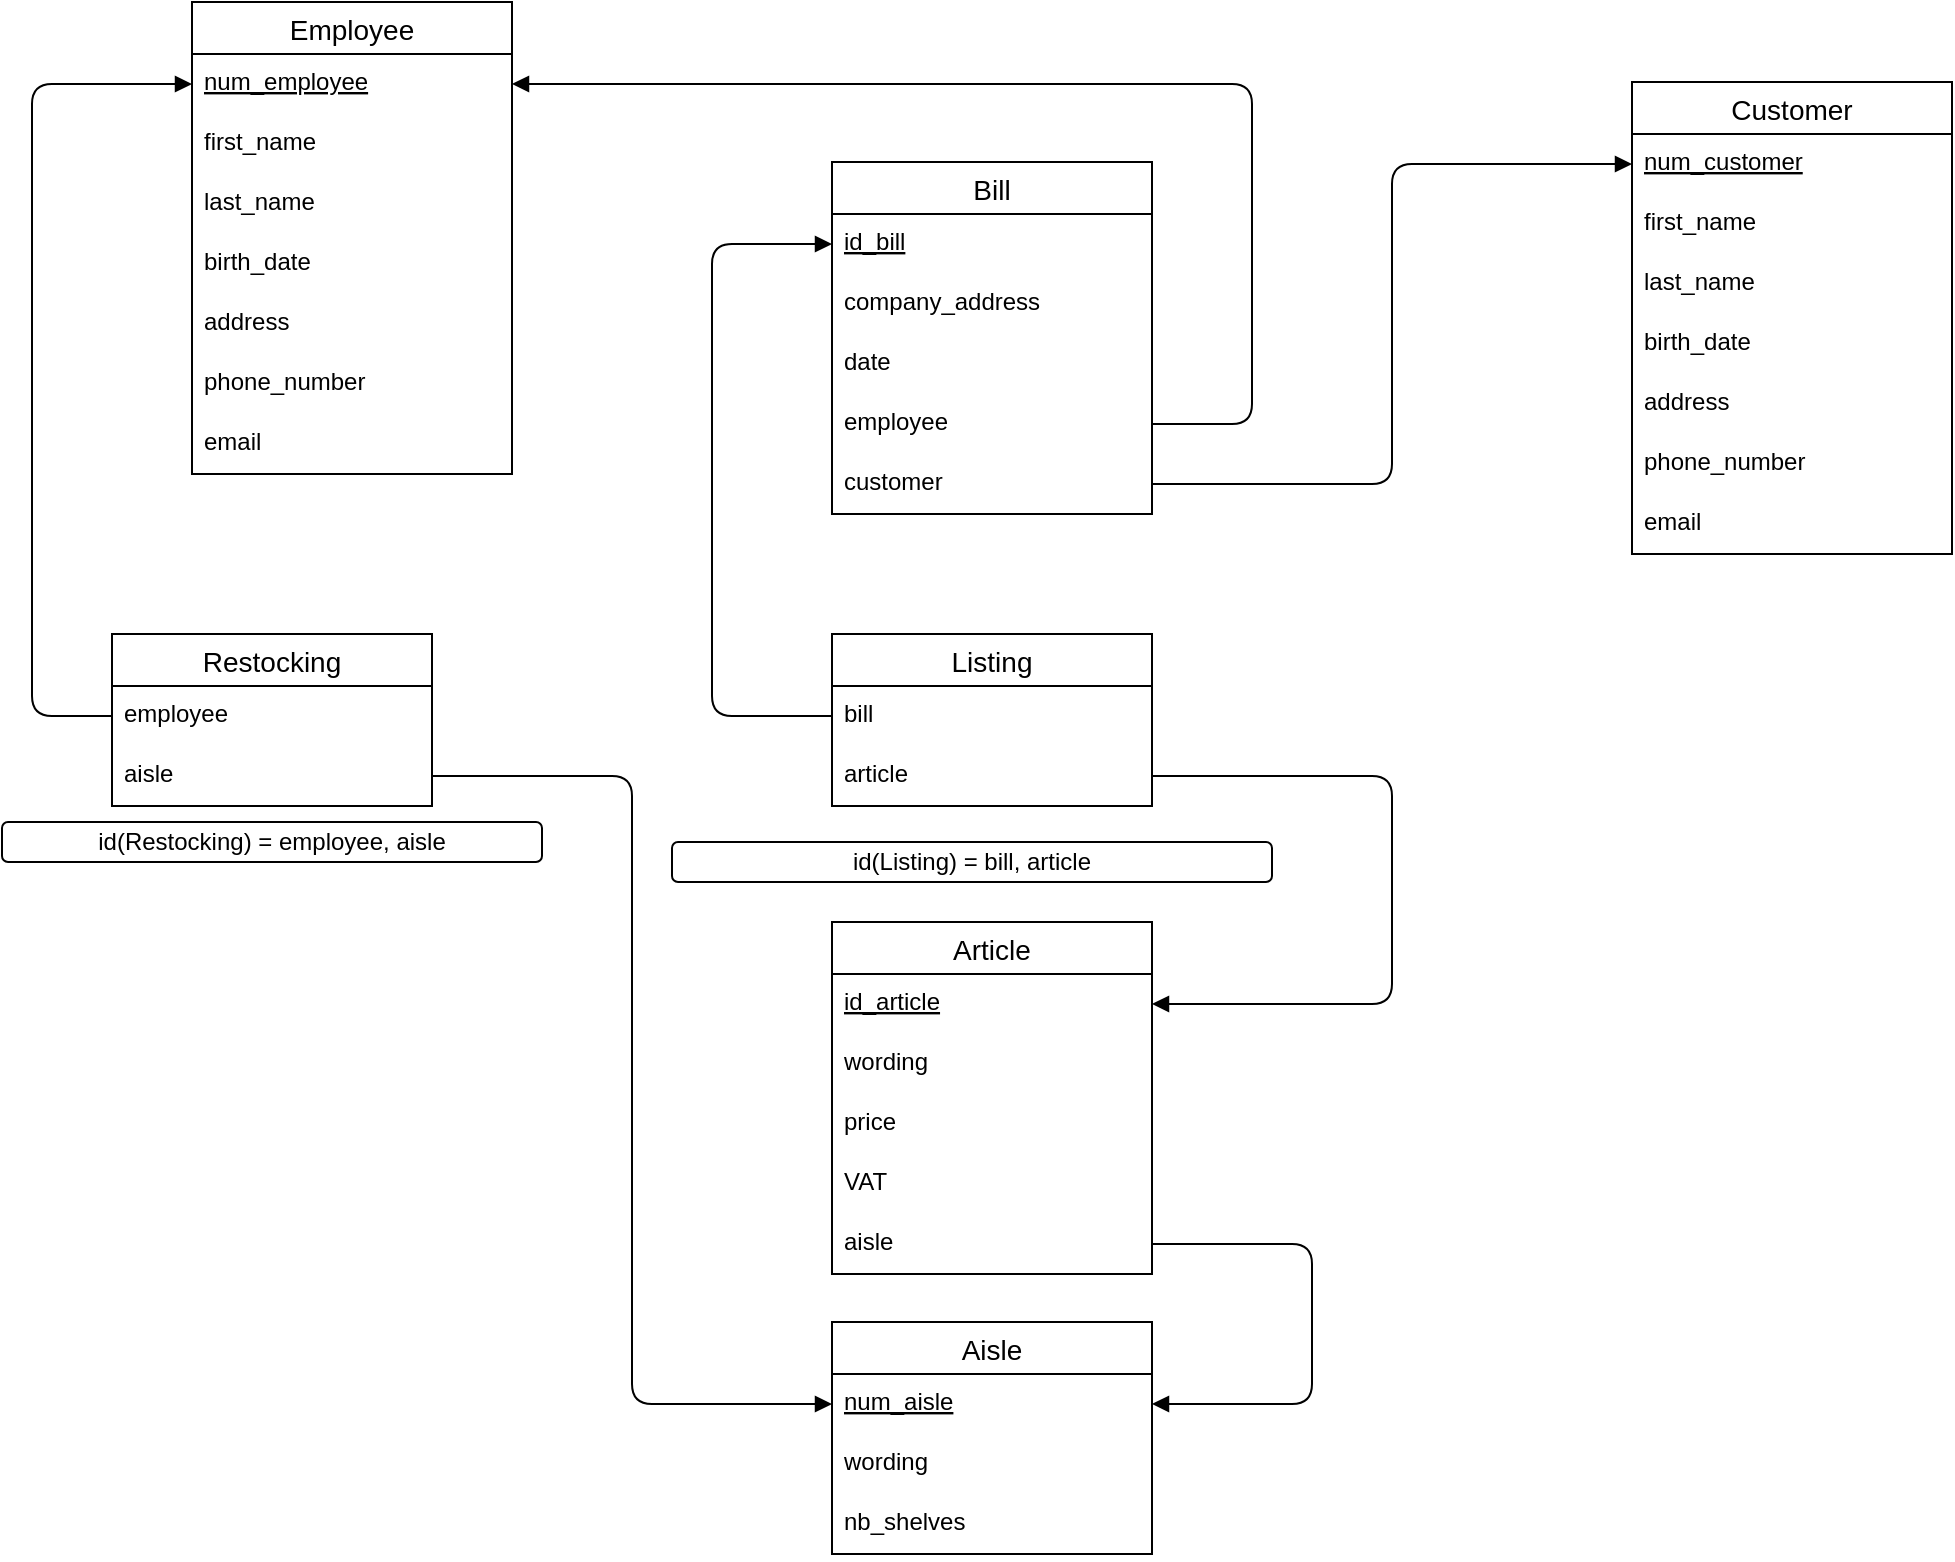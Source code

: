 <mxfile version="14.5.0" type="onedrive"><diagram id="h-Gc1Y95nlq9pnUrUWBL" name="Page-1"><mxGraphModel dx="1673" dy="935" grid="0" gridSize="10" guides="1" tooltips="1" connect="1" arrows="1" fold="1" page="1" pageScale="1" pageWidth="1169" pageHeight="827" math="0" shadow="0"><root><mxCell id="0"/><mxCell id="1" parent="0"/><mxCell id="chIHJ7w8IEO_c90_djD2-1" value="Employee" style="swimlane;fontStyle=0;childLayout=stackLayout;horizontal=1;startSize=26;horizontalStack=0;resizeParent=1;resizeParentMax=0;resizeLast=0;collapsible=1;marginBottom=0;align=center;fontSize=14;" vertex="1" parent="1"><mxGeometry x="175" y="40" width="160" height="236" as="geometry"/></mxCell><mxCell id="chIHJ7w8IEO_c90_djD2-2" value="num_employee" style="text;strokeColor=none;fillColor=none;spacingLeft=4;spacingRight=4;overflow=hidden;rotatable=0;points=[[0,0.5],[1,0.5]];portConstraint=eastwest;fontSize=12;fontStyle=4" vertex="1" parent="chIHJ7w8IEO_c90_djD2-1"><mxGeometry y="26" width="160" height="30" as="geometry"/></mxCell><mxCell id="chIHJ7w8IEO_c90_djD2-3" value="first_name" style="text;strokeColor=none;fillColor=none;spacingLeft=4;spacingRight=4;overflow=hidden;rotatable=0;points=[[0,0.5],[1,0.5]];portConstraint=eastwest;fontSize=12;" vertex="1" parent="chIHJ7w8IEO_c90_djD2-1"><mxGeometry y="56" width="160" height="30" as="geometry"/></mxCell><mxCell id="chIHJ7w8IEO_c90_djD2-4" value="last_name" style="text;strokeColor=none;fillColor=none;spacingLeft=4;spacingRight=4;overflow=hidden;rotatable=0;points=[[0,0.5],[1,0.5]];portConstraint=eastwest;fontSize=12;" vertex="1" parent="chIHJ7w8IEO_c90_djD2-1"><mxGeometry y="86" width="160" height="30" as="geometry"/></mxCell><mxCell id="chIHJ7w8IEO_c90_djD2-5" value="birth_date" style="text;strokeColor=none;fillColor=none;spacingLeft=4;spacingRight=4;overflow=hidden;rotatable=0;points=[[0,0.5],[1,0.5]];portConstraint=eastwest;fontSize=12;" vertex="1" parent="chIHJ7w8IEO_c90_djD2-1"><mxGeometry y="116" width="160" height="30" as="geometry"/></mxCell><mxCell id="chIHJ7w8IEO_c90_djD2-6" value="address" style="text;strokeColor=none;fillColor=none;spacingLeft=4;spacingRight=4;overflow=hidden;rotatable=0;points=[[0,0.5],[1,0.5]];portConstraint=eastwest;fontSize=12;" vertex="1" parent="chIHJ7w8IEO_c90_djD2-1"><mxGeometry y="146" width="160" height="30" as="geometry"/></mxCell><mxCell id="chIHJ7w8IEO_c90_djD2-7" value="phone_number" style="text;strokeColor=none;fillColor=none;spacingLeft=4;spacingRight=4;overflow=hidden;rotatable=0;points=[[0,0.5],[1,0.5]];portConstraint=eastwest;fontSize=12;" vertex="1" parent="chIHJ7w8IEO_c90_djD2-1"><mxGeometry y="176" width="160" height="30" as="geometry"/></mxCell><mxCell id="chIHJ7w8IEO_c90_djD2-8" value="email" style="text;strokeColor=none;fillColor=none;spacingLeft=4;spacingRight=4;overflow=hidden;rotatable=0;points=[[0,0.5],[1,0.5]];portConstraint=eastwest;fontSize=12;" vertex="1" parent="chIHJ7w8IEO_c90_djD2-1"><mxGeometry y="206" width="160" height="30" as="geometry"/></mxCell><mxCell id="chIHJ7w8IEO_c90_djD2-13" value="Customer" style="swimlane;fontStyle=0;childLayout=stackLayout;horizontal=1;startSize=26;horizontalStack=0;resizeParent=1;resizeParentMax=0;resizeLast=0;collapsible=1;marginBottom=0;align=center;fontSize=14;" vertex="1" parent="1"><mxGeometry x="895" y="80" width="160" height="236" as="geometry"/></mxCell><mxCell id="chIHJ7w8IEO_c90_djD2-14" value="num_customer" style="text;strokeColor=none;fillColor=none;spacingLeft=4;spacingRight=4;overflow=hidden;rotatable=0;points=[[0,0.5],[1,0.5]];portConstraint=eastwest;fontSize=12;fontStyle=4" vertex="1" parent="chIHJ7w8IEO_c90_djD2-13"><mxGeometry y="26" width="160" height="30" as="geometry"/></mxCell><mxCell id="chIHJ7w8IEO_c90_djD2-15" value="first_name" style="text;strokeColor=none;fillColor=none;spacingLeft=4;spacingRight=4;overflow=hidden;rotatable=0;points=[[0,0.5],[1,0.5]];portConstraint=eastwest;fontSize=12;" vertex="1" parent="chIHJ7w8IEO_c90_djD2-13"><mxGeometry y="56" width="160" height="30" as="geometry"/></mxCell><mxCell id="chIHJ7w8IEO_c90_djD2-16" value="last_name" style="text;strokeColor=none;fillColor=none;spacingLeft=4;spacingRight=4;overflow=hidden;rotatable=0;points=[[0,0.5],[1,0.5]];portConstraint=eastwest;fontSize=12;" vertex="1" parent="chIHJ7w8IEO_c90_djD2-13"><mxGeometry y="86" width="160" height="30" as="geometry"/></mxCell><mxCell id="chIHJ7w8IEO_c90_djD2-17" value="birth_date" style="text;strokeColor=none;fillColor=none;spacingLeft=4;spacingRight=4;overflow=hidden;rotatable=0;points=[[0,0.5],[1,0.5]];portConstraint=eastwest;fontSize=12;" vertex="1" parent="chIHJ7w8IEO_c90_djD2-13"><mxGeometry y="116" width="160" height="30" as="geometry"/></mxCell><mxCell id="chIHJ7w8IEO_c90_djD2-18" value="address" style="text;strokeColor=none;fillColor=none;spacingLeft=4;spacingRight=4;overflow=hidden;rotatable=0;points=[[0,0.5],[1,0.5]];portConstraint=eastwest;fontSize=12;" vertex="1" parent="chIHJ7w8IEO_c90_djD2-13"><mxGeometry y="146" width="160" height="30" as="geometry"/></mxCell><mxCell id="chIHJ7w8IEO_c90_djD2-19" value="phone_number" style="text;strokeColor=none;fillColor=none;spacingLeft=4;spacingRight=4;overflow=hidden;rotatable=0;points=[[0,0.5],[1,0.5]];portConstraint=eastwest;fontSize=12;" vertex="1" parent="chIHJ7w8IEO_c90_djD2-13"><mxGeometry y="176" width="160" height="30" as="geometry"/></mxCell><mxCell id="chIHJ7w8IEO_c90_djD2-20" value="email" style="text;strokeColor=none;fillColor=none;spacingLeft=4;spacingRight=4;overflow=hidden;rotatable=0;points=[[0,0.5],[1,0.5]];portConstraint=eastwest;fontSize=12;" vertex="1" parent="chIHJ7w8IEO_c90_djD2-13"><mxGeometry y="206" width="160" height="30" as="geometry"/></mxCell><mxCell id="chIHJ7w8IEO_c90_djD2-21" value="Bill" style="swimlane;fontStyle=0;childLayout=stackLayout;horizontal=1;startSize=26;horizontalStack=0;resizeParent=1;resizeParentMax=0;resizeLast=0;collapsible=1;marginBottom=0;align=center;fontSize=14;" vertex="1" parent="1"><mxGeometry x="495" y="120" width="160" height="176" as="geometry"/></mxCell><mxCell id="chIHJ7w8IEO_c90_djD2-22" value="id_bill" style="text;strokeColor=none;fillColor=none;spacingLeft=4;spacingRight=4;overflow=hidden;rotatable=0;points=[[0,0.5],[1,0.5]];portConstraint=eastwest;fontSize=12;fontStyle=4" vertex="1" parent="chIHJ7w8IEO_c90_djD2-21"><mxGeometry y="26" width="160" height="30" as="geometry"/></mxCell><mxCell id="chIHJ7w8IEO_c90_djD2-23" value="company_address" style="text;strokeColor=none;fillColor=none;spacingLeft=4;spacingRight=4;overflow=hidden;rotatable=0;points=[[0,0.5],[1,0.5]];portConstraint=eastwest;fontSize=12;" vertex="1" parent="chIHJ7w8IEO_c90_djD2-21"><mxGeometry y="56" width="160" height="30" as="geometry"/></mxCell><mxCell id="chIHJ7w8IEO_c90_djD2-24" value="date" style="text;strokeColor=none;fillColor=none;spacingLeft=4;spacingRight=4;overflow=hidden;rotatable=0;points=[[0,0.5],[1,0.5]];portConstraint=eastwest;fontSize=12;" vertex="1" parent="chIHJ7w8IEO_c90_djD2-21"><mxGeometry y="86" width="160" height="30" as="geometry"/></mxCell><mxCell id="chIHJ7w8IEO_c90_djD2-35" value="employee" style="text;strokeColor=none;fillColor=none;spacingLeft=4;spacingRight=4;overflow=hidden;rotatable=0;points=[[0,0.5],[1,0.5]];portConstraint=eastwest;fontSize=12;" vertex="1" parent="chIHJ7w8IEO_c90_djD2-21"><mxGeometry y="116" width="160" height="30" as="geometry"/></mxCell><mxCell id="chIHJ7w8IEO_c90_djD2-37" value="customer" style="text;strokeColor=none;fillColor=none;spacingLeft=4;spacingRight=4;overflow=hidden;rotatable=0;points=[[0,0.5],[1,0.5]];portConstraint=eastwest;fontSize=12;" vertex="1" parent="chIHJ7w8IEO_c90_djD2-21"><mxGeometry y="146" width="160" height="30" as="geometry"/></mxCell><mxCell id="chIHJ7w8IEO_c90_djD2-25" value="Article" style="swimlane;fontStyle=0;childLayout=stackLayout;horizontal=1;startSize=26;horizontalStack=0;resizeParent=1;resizeParentMax=0;resizeLast=0;collapsible=1;marginBottom=0;align=center;fontSize=14;" vertex="1" parent="1"><mxGeometry x="495" y="500" width="160" height="176" as="geometry"/></mxCell><mxCell id="chIHJ7w8IEO_c90_djD2-26" value="id_article" style="text;strokeColor=none;fillColor=none;spacingLeft=4;spacingRight=4;overflow=hidden;rotatable=0;points=[[0,0.5],[1,0.5]];portConstraint=eastwest;fontSize=12;fontStyle=4" vertex="1" parent="chIHJ7w8IEO_c90_djD2-25"><mxGeometry y="26" width="160" height="30" as="geometry"/></mxCell><mxCell id="chIHJ7w8IEO_c90_djD2-27" value="wording" style="text;strokeColor=none;fillColor=none;spacingLeft=4;spacingRight=4;overflow=hidden;rotatable=0;points=[[0,0.5],[1,0.5]];portConstraint=eastwest;fontSize=12;" vertex="1" parent="chIHJ7w8IEO_c90_djD2-25"><mxGeometry y="56" width="160" height="30" as="geometry"/></mxCell><mxCell id="chIHJ7w8IEO_c90_djD2-30" value="price" style="text;strokeColor=none;fillColor=none;spacingLeft=4;spacingRight=4;overflow=hidden;rotatable=0;points=[[0,0.5],[1,0.5]];portConstraint=eastwest;fontSize=12;" vertex="1" parent="chIHJ7w8IEO_c90_djD2-25"><mxGeometry y="86" width="160" height="30" as="geometry"/></mxCell><mxCell id="chIHJ7w8IEO_c90_djD2-28" value="VAT" style="text;strokeColor=none;fillColor=none;spacingLeft=4;spacingRight=4;overflow=hidden;rotatable=0;points=[[0,0.5],[1,0.5]];portConstraint=eastwest;fontSize=12;" vertex="1" parent="chIHJ7w8IEO_c90_djD2-25"><mxGeometry y="116" width="160" height="30" as="geometry"/></mxCell><mxCell id="chIHJ7w8IEO_c90_djD2-53" value="aisle" style="text;strokeColor=none;fillColor=none;spacingLeft=4;spacingRight=4;overflow=hidden;rotatable=0;points=[[0,0.5],[1,0.5]];portConstraint=eastwest;fontSize=12;" vertex="1" parent="chIHJ7w8IEO_c90_djD2-25"><mxGeometry y="146" width="160" height="30" as="geometry"/></mxCell><mxCell id="chIHJ7w8IEO_c90_djD2-31" value="Aisle" style="swimlane;fontStyle=0;childLayout=stackLayout;horizontal=1;startSize=26;horizontalStack=0;resizeParent=1;resizeParentMax=0;resizeLast=0;collapsible=1;marginBottom=0;align=center;fontSize=14;" vertex="1" parent="1"><mxGeometry x="495" y="700" width="160" height="116" as="geometry"/></mxCell><mxCell id="chIHJ7w8IEO_c90_djD2-32" value="num_aisle" style="text;strokeColor=none;fillColor=none;spacingLeft=4;spacingRight=4;overflow=hidden;rotatable=0;points=[[0,0.5],[1,0.5]];portConstraint=eastwest;fontSize=12;fontStyle=4" vertex="1" parent="chIHJ7w8IEO_c90_djD2-31"><mxGeometry y="26" width="160" height="30" as="geometry"/></mxCell><mxCell id="chIHJ7w8IEO_c90_djD2-33" value="wording" style="text;strokeColor=none;fillColor=none;spacingLeft=4;spacingRight=4;overflow=hidden;rotatable=0;points=[[0,0.5],[1,0.5]];portConstraint=eastwest;fontSize=12;" vertex="1" parent="chIHJ7w8IEO_c90_djD2-31"><mxGeometry y="56" width="160" height="30" as="geometry"/></mxCell><mxCell id="chIHJ7w8IEO_c90_djD2-34" value="nb_shelves" style="text;strokeColor=none;fillColor=none;spacingLeft=4;spacingRight=4;overflow=hidden;rotatable=0;points=[[0,0.5],[1,0.5]];portConstraint=eastwest;fontSize=12;" vertex="1" parent="chIHJ7w8IEO_c90_djD2-31"><mxGeometry y="86" width="160" height="30" as="geometry"/></mxCell><mxCell id="chIHJ7w8IEO_c90_djD2-36" value="" style="endArrow=block;endFill=1;endSize=6;html=1;entryX=1;entryY=0.5;entryDx=0;entryDy=0;edgeStyle=orthogonalEdgeStyle;exitX=1;exitY=0.5;exitDx=0;exitDy=0;" edge="1" parent="1" source="chIHJ7w8IEO_c90_djD2-35" target="chIHJ7w8IEO_c90_djD2-2"><mxGeometry width="100" relative="1" as="geometry"><mxPoint x="705" y="260" as="sourcePoint"/><mxPoint x="415" y="150" as="targetPoint"/><Array as="points"><mxPoint x="705" y="251"/><mxPoint x="705" y="81"/></Array></mxGeometry></mxCell><mxCell id="chIHJ7w8IEO_c90_djD2-38" value="" style="endArrow=block;endFill=1;endSize=6;html=1;exitX=1;exitY=0.5;exitDx=0;exitDy=0;entryX=0;entryY=0.5;entryDx=0;entryDy=0;edgeStyle=orthogonalEdgeStyle;" edge="1" parent="1" source="chIHJ7w8IEO_c90_djD2-37" target="chIHJ7w8IEO_c90_djD2-14"><mxGeometry width="100" relative="1" as="geometry"><mxPoint x="725" y="250" as="sourcePoint"/><mxPoint x="825" y="250" as="targetPoint"/></mxGeometry></mxCell><mxCell id="chIHJ7w8IEO_c90_djD2-39" value="Restocking" style="swimlane;fontStyle=0;childLayout=stackLayout;horizontal=1;startSize=26;horizontalStack=0;resizeParent=1;resizeParentMax=0;resizeLast=0;collapsible=1;marginBottom=0;align=center;fontSize=14;" vertex="1" parent="1"><mxGeometry x="135" y="356" width="160" height="86" as="geometry"/></mxCell><mxCell id="chIHJ7w8IEO_c90_djD2-40" value="employee" style="text;strokeColor=none;fillColor=none;spacingLeft=4;spacingRight=4;overflow=hidden;rotatable=0;points=[[0,0.5],[1,0.5]];portConstraint=eastwest;fontSize=12;" vertex="1" parent="chIHJ7w8IEO_c90_djD2-39"><mxGeometry y="26" width="160" height="30" as="geometry"/></mxCell><mxCell id="chIHJ7w8IEO_c90_djD2-41" value="aisle" style="text;strokeColor=none;fillColor=none;spacingLeft=4;spacingRight=4;overflow=hidden;rotatable=0;points=[[0,0.5],[1,0.5]];portConstraint=eastwest;fontSize=12;" vertex="1" parent="chIHJ7w8IEO_c90_djD2-39"><mxGeometry y="56" width="160" height="30" as="geometry"/></mxCell><mxCell id="chIHJ7w8IEO_c90_djD2-43" value="id(Restocking) = employee, aisle" style="shape=ext;rounded=1;html=1;whiteSpace=wrap;" vertex="1" parent="1"><mxGeometry x="80" y="450" width="270" height="20" as="geometry"/></mxCell><mxCell id="chIHJ7w8IEO_c90_djD2-44" value="" style="endArrow=block;endFill=1;endSize=6;html=1;exitX=0;exitY=0.5;exitDx=0;exitDy=0;entryX=0;entryY=0.5;entryDx=0;entryDy=0;edgeStyle=orthogonalEdgeStyle;" edge="1" parent="1" source="chIHJ7w8IEO_c90_djD2-40" target="chIHJ7w8IEO_c90_djD2-2"><mxGeometry width="100" relative="1" as="geometry"><mxPoint x="45" y="310" as="sourcePoint"/><mxPoint x="145" y="310" as="targetPoint"/><Array as="points"><mxPoint x="95" y="397"/><mxPoint x="95" y="81"/></Array></mxGeometry></mxCell><mxCell id="chIHJ7w8IEO_c90_djD2-45" value="" style="endArrow=block;endFill=1;endSize=6;html=1;exitX=1;exitY=0.5;exitDx=0;exitDy=0;entryX=0;entryY=0.5;entryDx=0;entryDy=0;edgeStyle=orthogonalEdgeStyle;" edge="1" parent="1" source="chIHJ7w8IEO_c90_djD2-41" target="chIHJ7w8IEO_c90_djD2-32"><mxGeometry width="100" relative="1" as="geometry"><mxPoint x="345" y="390" as="sourcePoint"/><mxPoint x="445" y="390" as="targetPoint"/></mxGeometry></mxCell><mxCell id="chIHJ7w8IEO_c90_djD2-46" value="Listing" style="swimlane;fontStyle=0;childLayout=stackLayout;horizontal=1;startSize=26;horizontalStack=0;resizeParent=1;resizeParentMax=0;resizeLast=0;collapsible=1;marginBottom=0;align=center;fontSize=14;" vertex="1" parent="1"><mxGeometry x="495" y="356" width="160" height="86" as="geometry"/></mxCell><mxCell id="chIHJ7w8IEO_c90_djD2-47" value="bill" style="text;strokeColor=none;fillColor=none;spacingLeft=4;spacingRight=4;overflow=hidden;rotatable=0;points=[[0,0.5],[1,0.5]];portConstraint=eastwest;fontSize=12;" vertex="1" parent="chIHJ7w8IEO_c90_djD2-46"><mxGeometry y="26" width="160" height="30" as="geometry"/></mxCell><mxCell id="chIHJ7w8IEO_c90_djD2-48" value="article" style="text;strokeColor=none;fillColor=none;spacingLeft=4;spacingRight=4;overflow=hidden;rotatable=0;points=[[0,0.5],[1,0.5]];portConstraint=eastwest;fontSize=12;" vertex="1" parent="chIHJ7w8IEO_c90_djD2-46"><mxGeometry y="56" width="160" height="30" as="geometry"/></mxCell><mxCell id="chIHJ7w8IEO_c90_djD2-50" value="id(Listing) = bill, article" style="shape=ext;rounded=1;html=1;whiteSpace=wrap;" vertex="1" parent="1"><mxGeometry x="415" y="460" width="300" height="20" as="geometry"/></mxCell><mxCell id="chIHJ7w8IEO_c90_djD2-51" value="" style="endArrow=block;endFill=1;endSize=6;html=1;edgeStyle=orthogonalEdgeStyle;entryX=0;entryY=0.5;entryDx=0;entryDy=0;exitX=0;exitY=0.5;exitDx=0;exitDy=0;" edge="1" parent="1" source="chIHJ7w8IEO_c90_djD2-47" target="chIHJ7w8IEO_c90_djD2-22"><mxGeometry width="100" relative="1" as="geometry"><mxPoint x="455" y="397" as="sourcePoint"/><mxPoint x="875" y="540" as="targetPoint"/><Array as="points"><mxPoint x="435" y="397"/><mxPoint x="435" y="161"/></Array></mxGeometry></mxCell><mxCell id="chIHJ7w8IEO_c90_djD2-52" value="" style="endArrow=block;endFill=1;endSize=6;html=1;edgeStyle=orthogonalEdgeStyle;exitX=1;exitY=0.5;exitDx=0;exitDy=0;entryX=1;entryY=0.5;entryDx=0;entryDy=0;" edge="1" parent="1" source="chIHJ7w8IEO_c90_djD2-48" target="chIHJ7w8IEO_c90_djD2-26"><mxGeometry width="100" relative="1" as="geometry"><mxPoint x="805" y="410" as="sourcePoint"/><mxPoint x="905" y="410" as="targetPoint"/><Array as="points"><mxPoint x="775" y="427"/><mxPoint x="775" y="541"/></Array></mxGeometry></mxCell><mxCell id="chIHJ7w8IEO_c90_djD2-54" value="" style="endArrow=block;endFill=1;endSize=6;html=1;edgeStyle=orthogonalEdgeStyle;exitX=1;exitY=0.5;exitDx=0;exitDy=0;entryX=1;entryY=0.5;entryDx=0;entryDy=0;" edge="1" parent="1" source="chIHJ7w8IEO_c90_djD2-53" target="chIHJ7w8IEO_c90_djD2-32"><mxGeometry width="100" relative="1" as="geometry"><mxPoint x="855" y="820" as="sourcePoint"/><mxPoint x="955" y="820" as="targetPoint"/><Array as="points"><mxPoint x="735" y="661"/><mxPoint x="735" y="741"/></Array></mxGeometry></mxCell></root></mxGraphModel></diagram></mxfile>